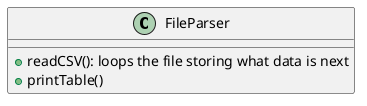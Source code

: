 @startuml
'https://plantuml.com/sequence-diagram

class FileParser {
    +readCSV(): loops the file storing what data is next
    +printTable()
}
@enduml